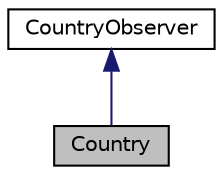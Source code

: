 digraph "Country"
{
 // LATEX_PDF_SIZE
  edge [fontname="Helvetica",fontsize="10",labelfontname="Helvetica",labelfontsize="10"];
  node [fontname="Helvetica",fontsize="10",shape=record];
  Node1 [label="Country",height=0.2,width=0.4,color="black", fillcolor="grey75", style="filled", fontcolor="black",tooltip="a Country class. a composite class for the composite pattern"];
  Node2 -> Node1 [dir="back",color="midnightblue",fontsize="10",style="solid"];
  Node2 [label="CountryObserver",height=0.2,width=0.4,color="black", fillcolor="white", style="filled",URL="$classCountryObserver.html",tooltip=" "];
}
